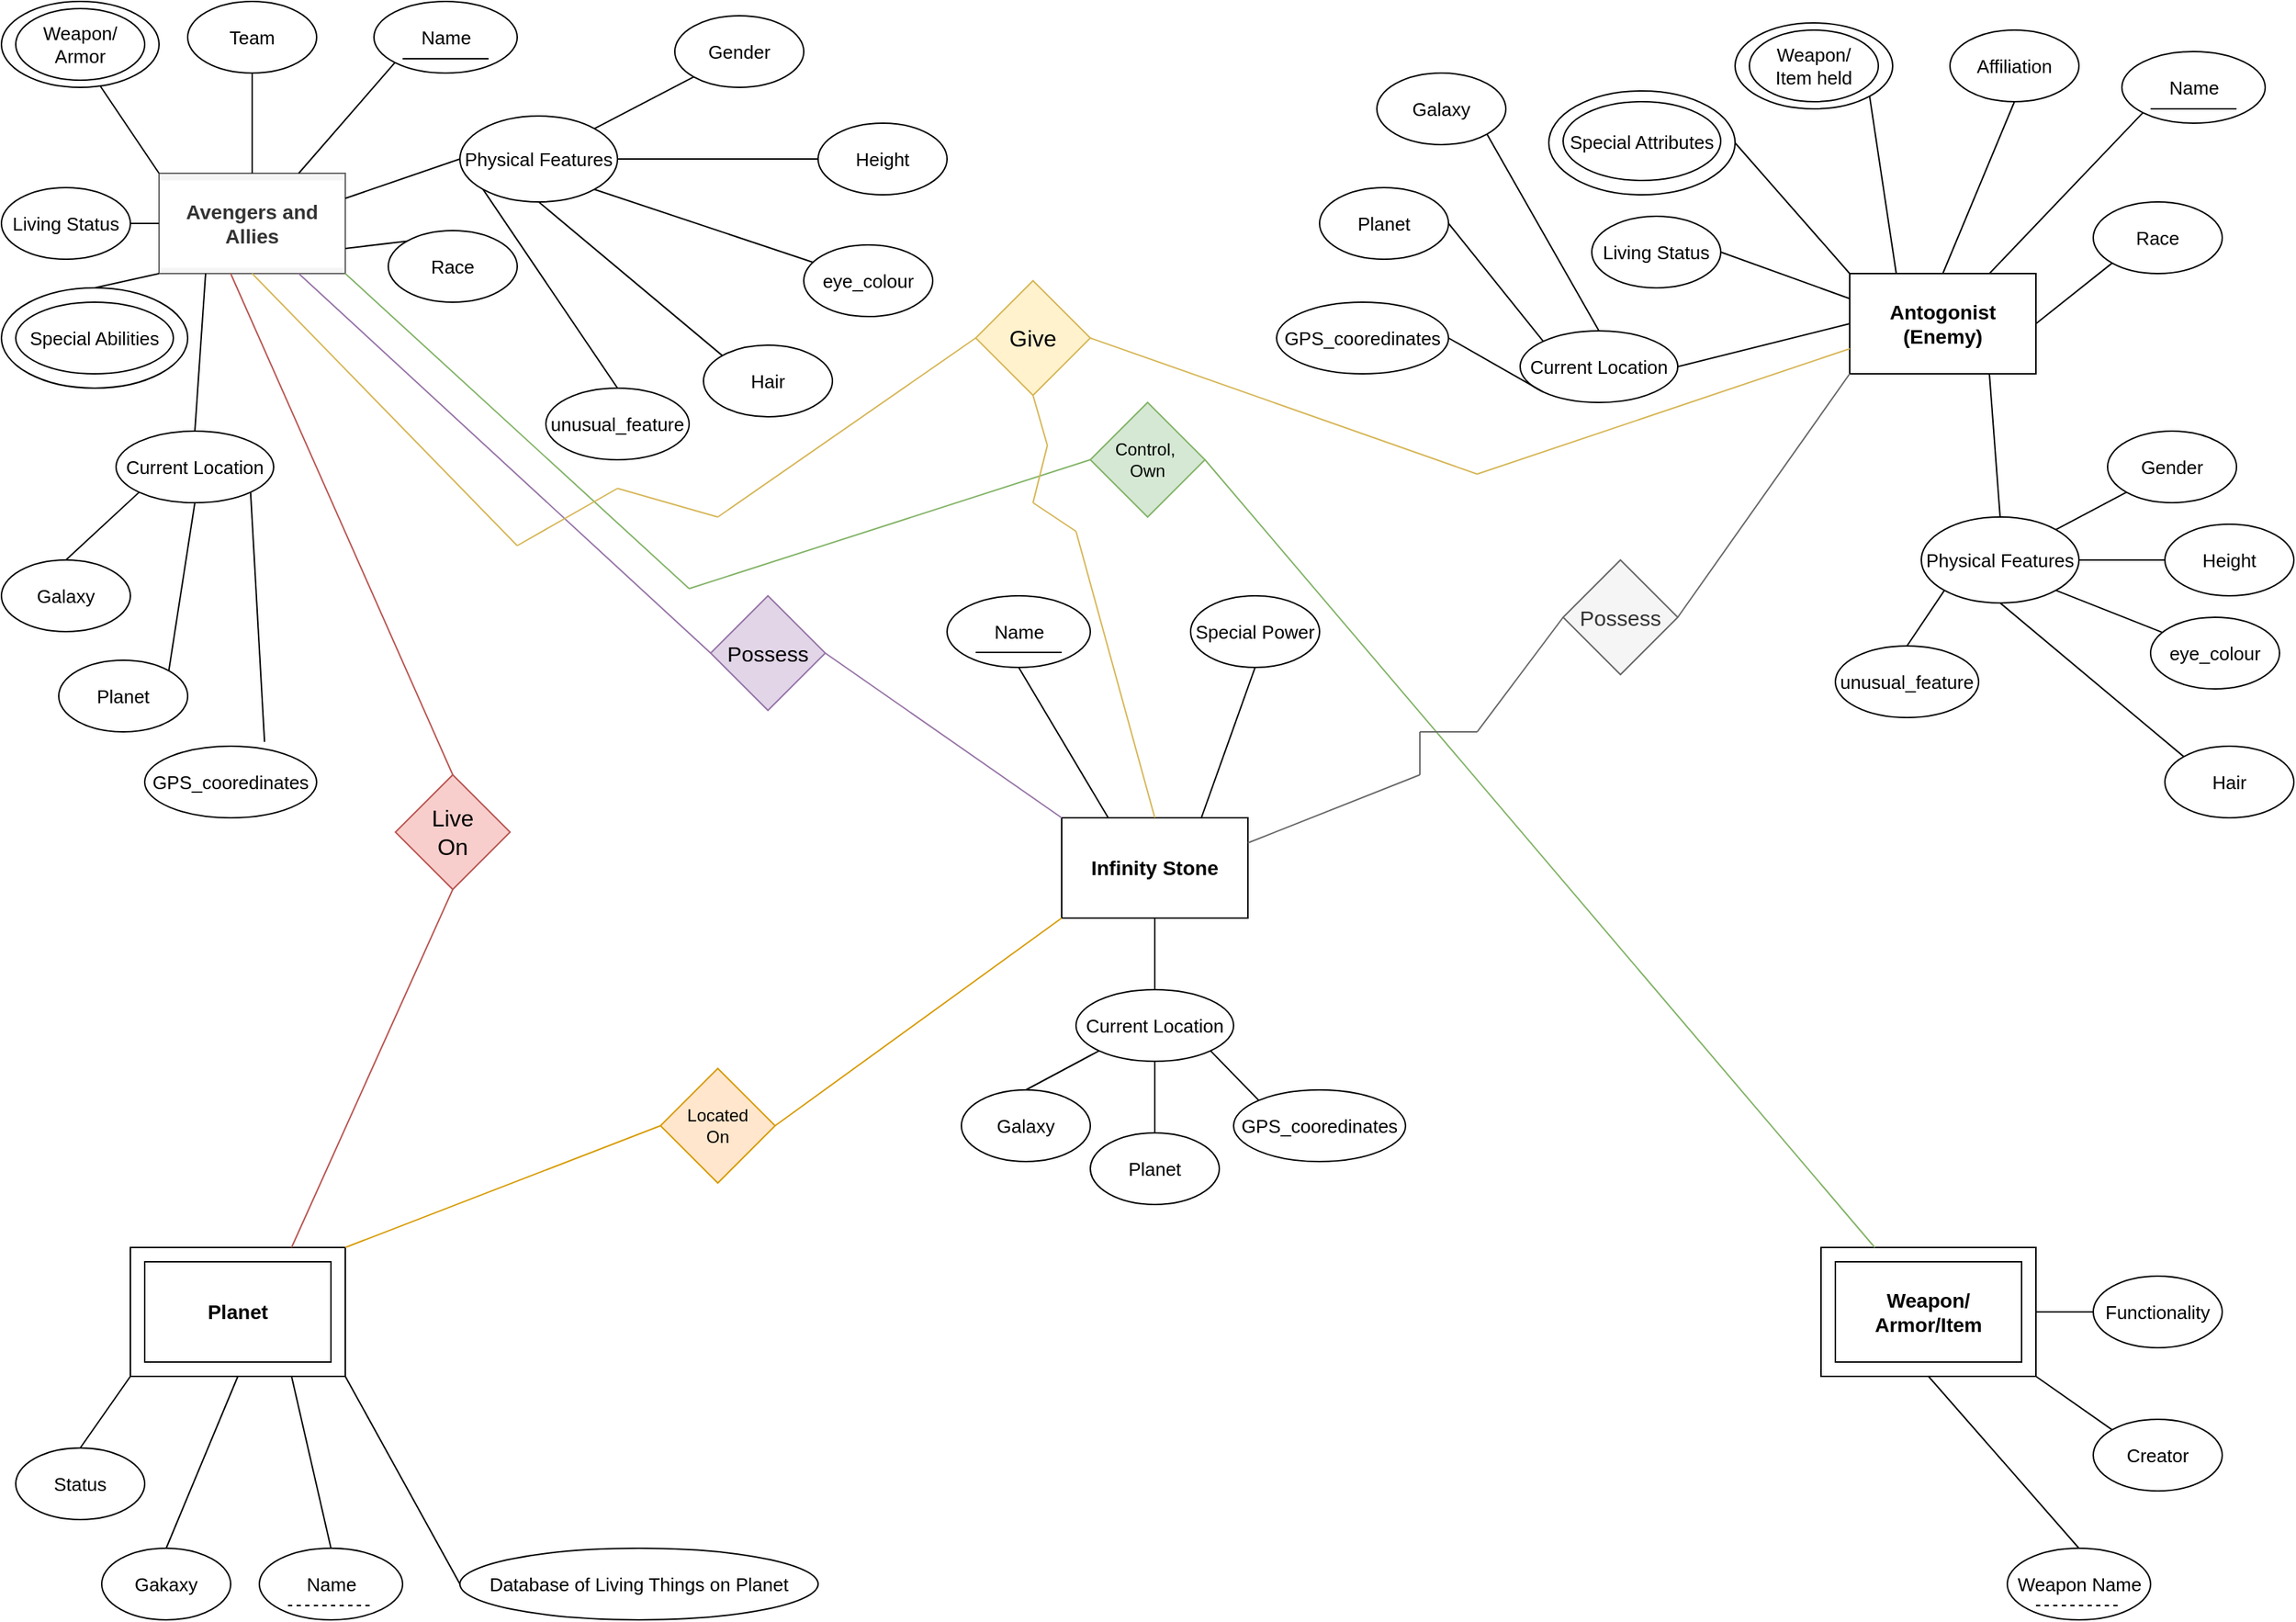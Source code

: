 <mxfile version="20.5.1" type="device"><diagram id="Kd1h-4dE3tZwgDeY4SR5" name="Page-1"><mxGraphModel dx="1891" dy="2217" grid="1" gridSize="10" guides="1" tooltips="1" connect="1" arrows="1" fold="1" page="1" pageScale="1" pageWidth="1600" pageHeight="1200" math="0" shadow="0"><root><mxCell id="0"/><mxCell id="1" parent="0"/><mxCell id="xlbMj-RO_IHVn6nWL5UA-1" value="&lt;h3&gt;Avengers and Allies&lt;/h3&gt;" style="rounded=0;whiteSpace=wrap;html=1;labelBackgroundColor=default;labelBorderColor=none;fillColor=#f5f5f5;fontColor=#333333;strokeColor=#666666;" parent="1" vertex="1"><mxGeometry x="110" y="120" width="130" height="70" as="geometry"/></mxCell><mxCell id="xlbMj-RO_IHVn6nWL5UA-2" value="&lt;h3&gt;Weapon/&lt;br&gt;Armor/Item&lt;/h3&gt;" style="rounded=0;whiteSpace=wrap;html=1;labelBackgroundColor=default;labelBorderColor=none;" parent="1" vertex="1"><mxGeometry x="1280" y="880" width="130" height="70" as="geometry"/></mxCell><mxCell id="xlbMj-RO_IHVn6nWL5UA-3" value="&lt;h3&gt;Planet&lt;/h3&gt;" style="rounded=0;whiteSpace=wrap;html=1;labelBackgroundColor=default;labelBorderColor=none;" parent="1" vertex="1"><mxGeometry x="100" y="880" width="130" height="70" as="geometry"/></mxCell><mxCell id="xlbMj-RO_IHVn6nWL5UA-4" value="&lt;h3&gt;Infinity Stone&lt;/h3&gt;" style="rounded=0;whiteSpace=wrap;html=1;labelBackgroundColor=default;labelBorderColor=none;" parent="1" vertex="1"><mxGeometry x="740" y="570" width="130" height="70" as="geometry"/></mxCell><mxCell id="xlbMj-RO_IHVn6nWL5UA-5" value="&lt;h3&gt;Antogonist (Enemy)&lt;/h3&gt;" style="rounded=0;whiteSpace=wrap;html=1;labelBackgroundColor=default;labelBorderColor=none;" parent="1" vertex="1"><mxGeometry x="1290" y="190" width="130" height="70" as="geometry"/></mxCell><mxCell id="xlbMj-RO_IHVn6nWL5UA-7" value="Name" style="ellipse;html=1;labelBackgroundColor=default;labelBorderColor=none;fontSize=13;" parent="1" vertex="1"><mxGeometry x="260" width="100" height="50" as="geometry"/></mxCell><mxCell id="xlbMj-RO_IHVn6nWL5UA-9" value="" style="endArrow=none;html=1;rounded=0;fontSize=13;" parent="1" edge="1"><mxGeometry width="50" height="50" relative="1" as="geometry"><mxPoint x="280" y="40" as="sourcePoint"/><mxPoint x="340" y="40" as="targetPoint"/></mxGeometry></mxCell><mxCell id="xlbMj-RO_IHVn6nWL5UA-10" value="Name" style="ellipse;html=1;labelBackgroundColor=default;labelBorderColor=none;fontSize=13;" parent="1" vertex="1"><mxGeometry x="1480" y="35" width="100" height="50" as="geometry"/></mxCell><mxCell id="xlbMj-RO_IHVn6nWL5UA-11" value="" style="endArrow=none;html=1;rounded=0;fontSize=13;" parent="1" edge="1"><mxGeometry width="50" height="50" relative="1" as="geometry"><mxPoint x="1500" y="75" as="sourcePoint"/><mxPoint x="1560" y="75" as="targetPoint"/></mxGeometry></mxCell><mxCell id="xlbMj-RO_IHVn6nWL5UA-12" value="Name" style="ellipse;html=1;labelBackgroundColor=default;labelBorderColor=none;fontSize=13;" parent="1" vertex="1"><mxGeometry x="660" y="415" width="100" height="50" as="geometry"/></mxCell><mxCell id="xlbMj-RO_IHVn6nWL5UA-13" value="" style="endArrow=none;html=1;rounded=0;fontSize=13;" parent="1" edge="1"><mxGeometry width="50" height="50" relative="1" as="geometry"><mxPoint x="680" y="454.5" as="sourcePoint"/><mxPoint x="740" y="454.5" as="targetPoint"/></mxGeometry></mxCell><mxCell id="xlbMj-RO_IHVn6nWL5UA-14" value="Name" style="ellipse;html=1;labelBackgroundColor=default;labelBorderColor=none;fontSize=13;" parent="1" vertex="1"><mxGeometry x="180" y="1080" width="100" height="50" as="geometry"/></mxCell><mxCell id="xlbMj-RO_IHVn6nWL5UA-15" value="" style="endArrow=none;html=1;rounded=0;fontSize=13;dashed=1;" parent="1" edge="1"><mxGeometry width="50" height="50" relative="1" as="geometry"><mxPoint x="200" y="1120" as="sourcePoint"/><mxPoint x="260" y="1120" as="targetPoint"/></mxGeometry></mxCell><mxCell id="xlbMj-RO_IHVn6nWL5UA-16" value="Weapon Name" style="ellipse;html=1;labelBackgroundColor=default;labelBorderColor=none;fontSize=13;" parent="1" vertex="1"><mxGeometry x="1400" y="1080" width="100" height="50" as="geometry"/></mxCell><mxCell id="xlbMj-RO_IHVn6nWL5UA-17" value="" style="endArrow=none;html=1;rounded=0;fontSize=13;dashed=1;" parent="1" edge="1"><mxGeometry width="50" height="50" relative="1" as="geometry"><mxPoint x="1420" y="1120" as="sourcePoint"/><mxPoint x="1480" y="1120" as="targetPoint"/></mxGeometry></mxCell><mxCell id="xlbMj-RO_IHVn6nWL5UA-26" value="" style="endArrow=none;html=1;rounded=0;fontSize=13;shape=link;exitX=0.75;exitY=0;exitDx=0;exitDy=0;entryX=0;entryY=0.5;entryDx=0;entryDy=0;strokeColor=none;" parent="1" source="xlbMj-RO_IHVn6nWL5UA-1" target="xlbMj-RO_IHVn6nWL5UA-7" edge="1"><mxGeometry width="50" height="50" relative="1" as="geometry"><mxPoint x="210" y="110" as="sourcePoint"/><mxPoint x="260" y="60" as="targetPoint"/></mxGeometry></mxCell><mxCell id="xlbMj-RO_IHVn6nWL5UA-32" value="" style="endArrow=none;html=1;rounded=0;fontSize=13;exitX=0.75;exitY=0;exitDx=0;exitDy=0;entryX=0;entryY=1;entryDx=0;entryDy=0;" parent="1" source="xlbMj-RO_IHVn6nWL5UA-1" target="xlbMj-RO_IHVn6nWL5UA-7" edge="1"><mxGeometry width="50" height="50" relative="1" as="geometry"><mxPoint x="530" y="390" as="sourcePoint"/><mxPoint x="580" y="340" as="targetPoint"/></mxGeometry></mxCell><mxCell id="xlbMj-RO_IHVn6nWL5UA-33" value="" style="endArrow=none;html=1;rounded=0;fontSize=13;exitX=0.75;exitY=0;exitDx=0;exitDy=0;entryX=0;entryY=1;entryDx=0;entryDy=0;" parent="1" source="xlbMj-RO_IHVn6nWL5UA-5" target="xlbMj-RO_IHVn6nWL5UA-10" edge="1"><mxGeometry width="50" height="50" relative="1" as="geometry"><mxPoint x="990" y="450" as="sourcePoint"/><mxPoint x="1040" y="400" as="targetPoint"/></mxGeometry></mxCell><mxCell id="xlbMj-RO_IHVn6nWL5UA-34" value="" style="endArrow=none;html=1;rounded=0;fontSize=13;exitX=0.25;exitY=0;exitDx=0;exitDy=0;entryX=0.5;entryY=1;entryDx=0;entryDy=0;" parent="1" source="xlbMj-RO_IHVn6nWL5UA-4" target="xlbMj-RO_IHVn6nWL5UA-12" edge="1"><mxGeometry width="50" height="50" relative="1" as="geometry"><mxPoint x="790" y="550" as="sourcePoint"/><mxPoint x="780" y="550" as="targetPoint"/></mxGeometry></mxCell><mxCell id="xlbMj-RO_IHVn6nWL5UA-35" value="" style="endArrow=none;html=1;rounded=0;fontSize=13;exitX=0.75;exitY=1;exitDx=0;exitDy=0;entryX=0.5;entryY=0;entryDx=0;entryDy=0;" parent="1" source="xlbMj-RO_IHVn6nWL5UA-37" target="xlbMj-RO_IHVn6nWL5UA-14" edge="1"><mxGeometry width="50" height="50" relative="1" as="geometry"><mxPoint x="520" y="630" as="sourcePoint"/><mxPoint x="570" y="580" as="targetPoint"/></mxGeometry></mxCell><mxCell id="xlbMj-RO_IHVn6nWL5UA-36" value="" style="endArrow=none;html=1;rounded=0;fontSize=13;exitX=0.5;exitY=1;exitDx=0;exitDy=0;entryX=0.5;entryY=0;entryDx=0;entryDy=0;" parent="1" source="xlbMj-RO_IHVn6nWL5UA-38" target="xlbMj-RO_IHVn6nWL5UA-16" edge="1"><mxGeometry width="50" height="50" relative="1" as="geometry"><mxPoint x="980" y="630" as="sourcePoint"/><mxPoint x="1030" y="580" as="targetPoint"/></mxGeometry></mxCell><mxCell id="xlbMj-RO_IHVn6nWL5UA-37" value="" style="rounded=0;whiteSpace=wrap;html=1;labelBackgroundColor=default;labelBorderColor=none;fontSize=13;fillColor=none;" parent="1" vertex="1"><mxGeometry x="90" y="870" width="150" height="90" as="geometry"/></mxCell><mxCell id="xlbMj-RO_IHVn6nWL5UA-38" value="" style="rounded=0;whiteSpace=wrap;html=1;labelBackgroundColor=default;labelBorderColor=none;fontSize=13;fillColor=none;" parent="1" vertex="1"><mxGeometry x="1270" y="870" width="150" height="90" as="geometry"/></mxCell><mxCell id="xlbMj-RO_IHVn6nWL5UA-39" value="Team" style="ellipse;whiteSpace=wrap;html=1;labelBackgroundColor=default;labelBorderColor=none;fontSize=13;fillColor=none;" parent="1" vertex="1"><mxGeometry x="130" width="90" height="50" as="geometry"/></mxCell><mxCell id="xlbMj-RO_IHVn6nWL5UA-41" value="eye_colour" style="ellipse;whiteSpace=wrap;html=1;labelBackgroundColor=default;labelBorderColor=none;fontSize=13;fillColor=none;" parent="1" vertex="1"><mxGeometry x="560" y="170" width="90" height="50" as="geometry"/></mxCell><mxCell id="xlbMj-RO_IHVn6nWL5UA-42" value="Height" style="ellipse;whiteSpace=wrap;html=1;labelBackgroundColor=default;labelBorderColor=none;fontSize=13;fillColor=none;" parent="1" vertex="1"><mxGeometry x="570" y="85" width="90" height="50" as="geometry"/></mxCell><mxCell id="xlbMj-RO_IHVn6nWL5UA-43" value="Gender" style="ellipse;whiteSpace=wrap;html=1;labelBackgroundColor=default;labelBorderColor=none;fontSize=13;fillColor=none;" parent="1" vertex="1"><mxGeometry x="470" y="10" width="90" height="50" as="geometry"/></mxCell><mxCell id="xlbMj-RO_IHVn6nWL5UA-44" value="Physical Features" style="ellipse;whiteSpace=wrap;html=1;labelBackgroundColor=default;labelBorderColor=none;fontSize=13;fillColor=none;" parent="1" vertex="1"><mxGeometry x="320" y="80" width="110" height="60" as="geometry"/></mxCell><mxCell id="xlbMj-RO_IHVn6nWL5UA-45" value="" style="ellipse;whiteSpace=wrap;html=1;labelBackgroundColor=default;labelBorderColor=none;fontSize=13;fillColor=none;" parent="1" vertex="1"><mxGeometry width="110" height="60" as="geometry"/></mxCell><mxCell id="xlbMj-RO_IHVn6nWL5UA-46" value="Weapon/&lt;br&gt;Armor" style="ellipse;whiteSpace=wrap;html=1;labelBackgroundColor=default;labelBorderColor=none;fontSize=13;fillColor=none;" parent="1" vertex="1"><mxGeometry x="10" y="5" width="90" height="50" as="geometry"/></mxCell><mxCell id="xlbMj-RO_IHVn6nWL5UA-51" value="Gakaxy" style="ellipse;whiteSpace=wrap;html=1;labelBackgroundColor=default;labelBorderColor=none;fontSize=13;fillColor=none;" parent="1" vertex="1"><mxGeometry x="70" y="1080" width="90" height="50" as="geometry"/></mxCell><mxCell id="xlbMj-RO_IHVn6nWL5UA-52" value="Race" style="ellipse;whiteSpace=wrap;html=1;labelBackgroundColor=default;labelBorderColor=none;fontSize=13;fillColor=none;" parent="1" vertex="1"><mxGeometry x="270" y="160" width="90" height="50" as="geometry"/></mxCell><mxCell id="xlbMj-RO_IHVn6nWL5UA-53" value="GPS_cooredinates" style="ellipse;whiteSpace=wrap;html=1;labelBackgroundColor=default;labelBorderColor=none;fontSize=13;fillColor=none;" parent="1" vertex="1"><mxGeometry x="100" y="520" width="120" height="50" as="geometry"/></mxCell><mxCell id="xlbMj-RO_IHVn6nWL5UA-54" value="Planet" style="ellipse;whiteSpace=wrap;html=1;labelBackgroundColor=default;labelBorderColor=none;fontSize=13;fillColor=none;" parent="1" vertex="1"><mxGeometry x="40" y="460" width="90" height="50" as="geometry"/></mxCell><mxCell id="xlbMj-RO_IHVn6nWL5UA-55" value="Galaxy" style="ellipse;whiteSpace=wrap;html=1;labelBackgroundColor=default;labelBorderColor=none;fontSize=13;fillColor=none;" parent="1" vertex="1"><mxGeometry y="390" width="90" height="50" as="geometry"/></mxCell><mxCell id="xlbMj-RO_IHVn6nWL5UA-56" value="Current Location" style="ellipse;whiteSpace=wrap;html=1;labelBackgroundColor=default;labelBorderColor=none;fontSize=13;fillColor=none;" parent="1" vertex="1"><mxGeometry x="80" y="300" width="110" height="50" as="geometry"/></mxCell><mxCell id="xlbMj-RO_IHVn6nWL5UA-57" value="Living Status" style="ellipse;whiteSpace=wrap;html=1;labelBackgroundColor=default;labelBorderColor=none;fontSize=13;fillColor=none;" parent="1" vertex="1"><mxGeometry y="130" width="90" height="50" as="geometry"/></mxCell><mxCell id="xlbMj-RO_IHVn6nWL5UA-58" value="Special Abilities" style="ellipse;whiteSpace=wrap;html=1;labelBackgroundColor=default;labelBorderColor=none;fontSize=13;fillColor=none;" parent="1" vertex="1"><mxGeometry x="10" y="210" width="110" height="50" as="geometry"/></mxCell><mxCell id="xlbMj-RO_IHVn6nWL5UA-59" value="unusual_feature" style="ellipse;whiteSpace=wrap;html=1;labelBackgroundColor=default;labelBorderColor=none;fontSize=13;fillColor=none;" parent="1" vertex="1"><mxGeometry x="380" y="270" width="100" height="50" as="geometry"/></mxCell><mxCell id="xlbMj-RO_IHVn6nWL5UA-60" value="Hair" style="ellipse;whiteSpace=wrap;html=1;labelBackgroundColor=default;labelBorderColor=none;fontSize=13;fillColor=none;" parent="1" vertex="1"><mxGeometry x="490" y="240" width="90" height="50" as="geometry"/></mxCell><mxCell id="xlbMj-RO_IHVn6nWL5UA-78" value="" style="endArrow=none;html=1;rounded=0;fontSize=13;exitX=0.5;exitY=0;exitDx=0;exitDy=0;entryX=0.5;entryY=1;entryDx=0;entryDy=0;" parent="1" source="xlbMj-RO_IHVn6nWL5UA-1" target="xlbMj-RO_IHVn6nWL5UA-39" edge="1"><mxGeometry width="50" height="50" relative="1" as="geometry"><mxPoint x="530" y="370" as="sourcePoint"/><mxPoint x="580" y="320" as="targetPoint"/></mxGeometry></mxCell><mxCell id="xlbMj-RO_IHVn6nWL5UA-79" value="" style="endArrow=none;html=1;rounded=0;fontSize=13;exitX=0;exitY=0;exitDx=0;exitDy=0;entryX=0.652;entryY=1.073;entryDx=0;entryDy=0;entryPerimeter=0;" parent="1" source="xlbMj-RO_IHVn6nWL5UA-1" target="xlbMj-RO_IHVn6nWL5UA-46" edge="1"><mxGeometry width="50" height="50" relative="1" as="geometry"><mxPoint x="530" y="370" as="sourcePoint"/><mxPoint x="580" y="320" as="targetPoint"/></mxGeometry></mxCell><mxCell id="xlbMj-RO_IHVn6nWL5UA-80" value="" style="endArrow=none;html=1;rounded=0;fontSize=13;exitX=1;exitY=0.25;exitDx=0;exitDy=0;entryX=0;entryY=0.5;entryDx=0;entryDy=0;" parent="1" source="xlbMj-RO_IHVn6nWL5UA-1" target="xlbMj-RO_IHVn6nWL5UA-44" edge="1"><mxGeometry width="50" height="50" relative="1" as="geometry"><mxPoint x="530" y="370" as="sourcePoint"/><mxPoint x="310.0" y="110" as="targetPoint"/></mxGeometry></mxCell><mxCell id="xlbMj-RO_IHVn6nWL5UA-81" value="" style="endArrow=none;html=1;rounded=0;fontSize=13;entryX=0;entryY=0.5;entryDx=0;entryDy=0;exitX=1;exitY=0.5;exitDx=0;exitDy=0;" parent="1" source="xlbMj-RO_IHVn6nWL5UA-44" target="xlbMj-RO_IHVn6nWL5UA-42" edge="1"><mxGeometry width="50" height="50" relative="1" as="geometry"><mxPoint x="440" y="110" as="sourcePoint"/><mxPoint x="580" y="320" as="targetPoint"/></mxGeometry></mxCell><mxCell id="xlbMj-RO_IHVn6nWL5UA-82" value="" style="endArrow=none;html=1;rounded=0;fontSize=13;exitX=1;exitY=1;exitDx=0;exitDy=0;" parent="1" source="xlbMj-RO_IHVn6nWL5UA-44" target="xlbMj-RO_IHVn6nWL5UA-41" edge="1"><mxGeometry width="50" height="50" relative="1" as="geometry"><mxPoint x="420.707" y="138.44" as="sourcePoint"/><mxPoint x="580" y="320" as="targetPoint"/></mxGeometry></mxCell><mxCell id="xlbMj-RO_IHVn6nWL5UA-83" value="" style="endArrow=none;html=1;rounded=0;fontSize=13;entryX=0;entryY=0;entryDx=0;entryDy=0;exitX=0.5;exitY=1;exitDx=0;exitDy=0;" parent="1" source="xlbMj-RO_IHVn6nWL5UA-44" target="xlbMj-RO_IHVn6nWL5UA-60" edge="1"><mxGeometry width="50" height="50" relative="1" as="geometry"><mxPoint x="380" y="150" as="sourcePoint"/><mxPoint x="580" y="320" as="targetPoint"/></mxGeometry></mxCell><mxCell id="xlbMj-RO_IHVn6nWL5UA-84" value="" style="endArrow=none;html=1;rounded=0;fontSize=13;exitX=0;exitY=1;exitDx=0;exitDy=0;entryX=0.5;entryY=0;entryDx=0;entryDy=0;" parent="1" source="xlbMj-RO_IHVn6nWL5UA-44" target="xlbMj-RO_IHVn6nWL5UA-59" edge="1"><mxGeometry width="50" height="50" relative="1" as="geometry"><mxPoint x="329.293" y="138.44" as="sourcePoint"/><mxPoint x="580" y="320" as="targetPoint"/></mxGeometry></mxCell><mxCell id="xlbMj-RO_IHVn6nWL5UA-85" value="" style="endArrow=none;html=1;rounded=0;fontSize=13;exitX=1;exitY=0;exitDx=0;exitDy=0;entryX=0;entryY=1;entryDx=0;entryDy=0;" parent="1" source="xlbMj-RO_IHVn6nWL5UA-44" target="xlbMj-RO_IHVn6nWL5UA-43" edge="1"><mxGeometry width="50" height="50" relative="1" as="geometry"><mxPoint x="420.707" y="81.56" as="sourcePoint"/><mxPoint x="580" y="320" as="targetPoint"/></mxGeometry></mxCell><mxCell id="xlbMj-RO_IHVn6nWL5UA-87" value="" style="ellipse;whiteSpace=wrap;html=1;labelBackgroundColor=default;labelBorderColor=none;fontSize=13;fillColor=none;" parent="1" vertex="1"><mxGeometry y="200" width="130" height="70" as="geometry"/></mxCell><mxCell id="xlbMj-RO_IHVn6nWL5UA-88" value="" style="endArrow=none;html=1;rounded=0;fontSize=13;entryX=0.5;entryY=0;entryDx=0;entryDy=0;" parent="1" target="xlbMj-RO_IHVn6nWL5UA-87" edge="1"><mxGeometry width="50" height="50" relative="1" as="geometry"><mxPoint x="110" y="190" as="sourcePoint"/><mxPoint x="330.0" y="120" as="targetPoint"/></mxGeometry></mxCell><mxCell id="xlbMj-RO_IHVn6nWL5UA-89" value="" style="endArrow=none;html=1;rounded=0;fontSize=13;exitX=0;exitY=0.5;exitDx=0;exitDy=0;entryX=1;entryY=0.5;entryDx=0;entryDy=0;" parent="1" source="xlbMj-RO_IHVn6nWL5UA-1" target="xlbMj-RO_IHVn6nWL5UA-57" edge="1"><mxGeometry width="50" height="50" relative="1" as="geometry"><mxPoint x="430" y="540" as="sourcePoint"/><mxPoint x="480" y="490" as="targetPoint"/></mxGeometry></mxCell><mxCell id="xlbMj-RO_IHVn6nWL5UA-90" value="" style="endArrow=none;html=1;rounded=0;fontSize=13;exitX=1;exitY=0.75;exitDx=0;exitDy=0;entryX=0;entryY=0;entryDx=0;entryDy=0;" parent="1" source="xlbMj-RO_IHVn6nWL5UA-1" target="xlbMj-RO_IHVn6nWL5UA-52" edge="1"><mxGeometry width="50" height="50" relative="1" as="geometry"><mxPoint x="430" y="530" as="sourcePoint"/><mxPoint x="480" y="480" as="targetPoint"/></mxGeometry></mxCell><mxCell id="xlbMj-RO_IHVn6nWL5UA-91" value="" style="endArrow=none;html=1;rounded=0;fontSize=13;exitX=0.25;exitY=1;exitDx=0;exitDy=0;entryX=0.5;entryY=0;entryDx=0;entryDy=0;" parent="1" source="xlbMj-RO_IHVn6nWL5UA-1" target="xlbMj-RO_IHVn6nWL5UA-56" edge="1"><mxGeometry width="50" height="50" relative="1" as="geometry"><mxPoint x="430" y="530" as="sourcePoint"/><mxPoint x="480" y="480" as="targetPoint"/></mxGeometry></mxCell><mxCell id="xlbMj-RO_IHVn6nWL5UA-92" value="" style="endArrow=none;html=1;rounded=0;fontSize=13;exitX=0;exitY=1;exitDx=0;exitDy=0;entryX=0.5;entryY=0;entryDx=0;entryDy=0;" parent="1" source="xlbMj-RO_IHVn6nWL5UA-56" target="xlbMj-RO_IHVn6nWL5UA-55" edge="1"><mxGeometry width="50" height="50" relative="1" as="geometry"><mxPoint x="430" y="530" as="sourcePoint"/><mxPoint x="480" y="480" as="targetPoint"/></mxGeometry></mxCell><mxCell id="xlbMj-RO_IHVn6nWL5UA-93" value="" style="endArrow=none;html=1;rounded=0;fontSize=13;exitX=0.5;exitY=1;exitDx=0;exitDy=0;entryX=1;entryY=0;entryDx=0;entryDy=0;" parent="1" source="xlbMj-RO_IHVn6nWL5UA-56" target="xlbMj-RO_IHVn6nWL5UA-54" edge="1"><mxGeometry width="50" height="50" relative="1" as="geometry"><mxPoint x="430" y="530" as="sourcePoint"/><mxPoint x="480" y="480" as="targetPoint"/></mxGeometry></mxCell><mxCell id="xlbMj-RO_IHVn6nWL5UA-95" value="" style="endArrow=none;html=1;rounded=0;fontSize=13;exitX=1;exitY=1;exitDx=0;exitDy=0;entryX=0.697;entryY=-0.06;entryDx=0;entryDy=0;entryPerimeter=0;" parent="1" source="xlbMj-RO_IHVn6nWL5UA-56" target="xlbMj-RO_IHVn6nWL5UA-53" edge="1"><mxGeometry width="50" height="50" relative="1" as="geometry"><mxPoint x="430" y="530" as="sourcePoint"/><mxPoint x="480" y="480" as="targetPoint"/></mxGeometry></mxCell><mxCell id="xlbMj-RO_IHVn6nWL5UA-106" value="eye_colour" style="ellipse;whiteSpace=wrap;html=1;labelBackgroundColor=default;labelBorderColor=none;fontSize=13;fillColor=none;" parent="1" vertex="1"><mxGeometry x="1500" y="430" width="90" height="50" as="geometry"/></mxCell><mxCell id="xlbMj-RO_IHVn6nWL5UA-107" value="Height" style="ellipse;whiteSpace=wrap;html=1;labelBackgroundColor=default;labelBorderColor=none;fontSize=13;fillColor=none;" parent="1" vertex="1"><mxGeometry x="1510" y="365" width="90" height="50" as="geometry"/></mxCell><mxCell id="xlbMj-RO_IHVn6nWL5UA-108" value="Gender" style="ellipse;whiteSpace=wrap;html=1;labelBackgroundColor=default;labelBorderColor=none;fontSize=13;fillColor=none;" parent="1" vertex="1"><mxGeometry x="1470" y="300" width="90" height="50" as="geometry"/></mxCell><mxCell id="xlbMj-RO_IHVn6nWL5UA-109" value="Physical Features" style="ellipse;whiteSpace=wrap;html=1;labelBackgroundColor=default;labelBorderColor=none;fontSize=13;fillColor=none;" parent="1" vertex="1"><mxGeometry x="1340" y="360" width="110" height="60" as="geometry"/></mxCell><mxCell id="xlbMj-RO_IHVn6nWL5UA-111" value="Hair" style="ellipse;whiteSpace=wrap;html=1;labelBackgroundColor=default;labelBorderColor=none;fontSize=13;fillColor=none;" parent="1" vertex="1"><mxGeometry x="1510" y="520" width="90" height="50" as="geometry"/></mxCell><mxCell id="xlbMj-RO_IHVn6nWL5UA-112" value="" style="endArrow=none;html=1;rounded=0;fontSize=13;entryX=0;entryY=0.5;entryDx=0;entryDy=0;exitX=1;exitY=0.5;exitDx=0;exitDy=0;" parent="1" source="xlbMj-RO_IHVn6nWL5UA-109" target="xlbMj-RO_IHVn6nWL5UA-107" edge="1"><mxGeometry width="50" height="50" relative="1" as="geometry"><mxPoint x="1460" y="390" as="sourcePoint"/><mxPoint x="1600" y="600" as="targetPoint"/></mxGeometry></mxCell><mxCell id="xlbMj-RO_IHVn6nWL5UA-113" value="" style="endArrow=none;html=1;rounded=0;fontSize=13;exitX=1;exitY=1;exitDx=0;exitDy=0;" parent="1" source="xlbMj-RO_IHVn6nWL5UA-109" target="xlbMj-RO_IHVn6nWL5UA-106" edge="1"><mxGeometry width="50" height="50" relative="1" as="geometry"><mxPoint x="1440.707" y="418.44" as="sourcePoint"/><mxPoint x="1600" y="600" as="targetPoint"/></mxGeometry></mxCell><mxCell id="xlbMj-RO_IHVn6nWL5UA-114" value="" style="endArrow=none;html=1;rounded=0;fontSize=13;entryX=0;entryY=0;entryDx=0;entryDy=0;exitX=0.5;exitY=1;exitDx=0;exitDy=0;" parent="1" source="xlbMj-RO_IHVn6nWL5UA-109" target="xlbMj-RO_IHVn6nWL5UA-111" edge="1"><mxGeometry width="50" height="50" relative="1" as="geometry"><mxPoint x="1400" y="430" as="sourcePoint"/><mxPoint x="1600" y="600" as="targetPoint"/></mxGeometry></mxCell><mxCell id="xlbMj-RO_IHVn6nWL5UA-115" value="" style="endArrow=none;html=1;rounded=0;fontSize=13;exitX=0;exitY=1;exitDx=0;exitDy=0;entryX=0.5;entryY=0;entryDx=0;entryDy=0;" parent="1" source="xlbMj-RO_IHVn6nWL5UA-109" target="xlbMj-RO_IHVn6nWL5UA-128" edge="1"><mxGeometry width="50" height="50" relative="1" as="geometry"><mxPoint x="1349.293" y="418.44" as="sourcePoint"/><mxPoint x="1450" y="550" as="targetPoint"/></mxGeometry></mxCell><mxCell id="xlbMj-RO_IHVn6nWL5UA-116" value="" style="endArrow=none;html=1;rounded=0;fontSize=13;exitX=1;exitY=0;exitDx=0;exitDy=0;entryX=0;entryY=1;entryDx=0;entryDy=0;" parent="1" source="xlbMj-RO_IHVn6nWL5UA-109" target="xlbMj-RO_IHVn6nWL5UA-108" edge="1"><mxGeometry width="50" height="50" relative="1" as="geometry"><mxPoint x="1440.707" y="361.56" as="sourcePoint"/><mxPoint x="1600" y="600" as="targetPoint"/></mxGeometry></mxCell><mxCell id="xlbMj-RO_IHVn6nWL5UA-128" value="unusual_feature" style="ellipse;whiteSpace=wrap;html=1;labelBackgroundColor=default;labelBorderColor=none;fontSize=13;fillColor=none;" parent="1" vertex="1"><mxGeometry x="1280" y="450" width="100" height="50" as="geometry"/></mxCell><mxCell id="xlbMj-RO_IHVn6nWL5UA-132" value="" style="endArrow=none;html=1;rounded=0;fontSize=13;entryX=0.75;entryY=1;entryDx=0;entryDy=0;exitX=0.5;exitY=0;exitDx=0;exitDy=0;" parent="1" source="xlbMj-RO_IHVn6nWL5UA-109" target="xlbMj-RO_IHVn6nWL5UA-5" edge="1"><mxGeometry width="50" height="50" relative="1" as="geometry"><mxPoint x="1395" y="350" as="sourcePoint"/><mxPoint x="820" y="290" as="targetPoint"/></mxGeometry></mxCell><mxCell id="xlbMj-RO_IHVn6nWL5UA-133" value="Race" style="ellipse;whiteSpace=wrap;html=1;labelBackgroundColor=default;labelBorderColor=none;fontSize=13;fillColor=none;" parent="1" vertex="1"><mxGeometry x="1460" y="140" width="90" height="50" as="geometry"/></mxCell><mxCell id="xlbMj-RO_IHVn6nWL5UA-134" value="" style="endArrow=none;html=1;rounded=0;fontSize=13;entryX=1;entryY=0.5;entryDx=0;entryDy=0;exitX=0;exitY=1;exitDx=0;exitDy=0;" parent="1" source="xlbMj-RO_IHVn6nWL5UA-133" target="xlbMj-RO_IHVn6nWL5UA-5" edge="1"><mxGeometry width="50" height="50" relative="1" as="geometry"><mxPoint x="1270" y="420" as="sourcePoint"/><mxPoint x="1320" y="370" as="targetPoint"/></mxGeometry></mxCell><mxCell id="xlbMj-RO_IHVn6nWL5UA-135" value="Special Attributes" style="ellipse;whiteSpace=wrap;html=1;labelBackgroundColor=default;labelBorderColor=none;fontSize=13;fillColor=none;" parent="1" vertex="1"><mxGeometry x="1090" y="70" width="110" height="55" as="geometry"/></mxCell><mxCell id="xlbMj-RO_IHVn6nWL5UA-136" value="" style="ellipse;whiteSpace=wrap;html=1;labelBackgroundColor=default;labelBorderColor=none;fontSize=13;fillColor=none;" parent="1" vertex="1"><mxGeometry x="1210" y="15" width="110" height="60" as="geometry"/></mxCell><mxCell id="xlbMj-RO_IHVn6nWL5UA-137" value="Weapon/&lt;br&gt;Item held" style="ellipse;whiteSpace=wrap;html=1;labelBackgroundColor=default;labelBorderColor=none;fontSize=13;fillColor=none;" parent="1" vertex="1"><mxGeometry x="1220" y="20" width="90" height="50" as="geometry"/></mxCell><mxCell id="xlbMj-RO_IHVn6nWL5UA-138" value="Affiliation" style="ellipse;whiteSpace=wrap;html=1;labelBackgroundColor=default;labelBorderColor=none;fontSize=13;fillColor=none;" parent="1" vertex="1"><mxGeometry x="1360" y="20" width="90" height="50" as="geometry"/></mxCell><mxCell id="xlbMj-RO_IHVn6nWL5UA-139" value="" style="endArrow=none;html=1;rounded=0;fontSize=13;exitX=0.5;exitY=0;exitDx=0;exitDy=0;entryX=0.5;entryY=1;entryDx=0;entryDy=0;" parent="1" source="xlbMj-RO_IHVn6nWL5UA-5" target="xlbMj-RO_IHVn6nWL5UA-138" edge="1"><mxGeometry width="50" height="50" relative="1" as="geometry"><mxPoint x="1180" y="420" as="sourcePoint"/><mxPoint x="1230" y="370" as="targetPoint"/></mxGeometry></mxCell><mxCell id="xlbMj-RO_IHVn6nWL5UA-140" value="" style="endArrow=none;html=1;rounded=0;fontSize=13;exitX=0.25;exitY=0;exitDx=0;exitDy=0;entryX=1;entryY=1;entryDx=0;entryDy=0;" parent="1" source="xlbMj-RO_IHVn6nWL5UA-5" target="xlbMj-RO_IHVn6nWL5UA-136" edge="1"><mxGeometry width="50" height="50" relative="1" as="geometry"><mxPoint x="1180" y="410" as="sourcePoint"/><mxPoint x="1230" y="360" as="targetPoint"/></mxGeometry></mxCell><mxCell id="xlbMj-RO_IHVn6nWL5UA-141" value="Functionality" style="ellipse;whiteSpace=wrap;html=1;labelBackgroundColor=default;labelBorderColor=none;fontSize=13;fillColor=none;" parent="1" vertex="1"><mxGeometry x="1460" y="890" width="90" height="50" as="geometry"/></mxCell><mxCell id="xlbMj-RO_IHVn6nWL5UA-142" value="Living Status" style="ellipse;whiteSpace=wrap;html=1;labelBackgroundColor=default;labelBorderColor=none;fontSize=13;fillColor=none;" parent="1" vertex="1"><mxGeometry x="1110" y="150" width="90" height="50" as="geometry"/></mxCell><mxCell id="xlbMj-RO_IHVn6nWL5UA-143" value="" style="ellipse;whiteSpace=wrap;html=1;labelBackgroundColor=default;labelBorderColor=none;fontSize=13;fillColor=none;" parent="1" vertex="1"><mxGeometry x="1080" y="62.5" width="130" height="72.5" as="geometry"/></mxCell><mxCell id="xlbMj-RO_IHVn6nWL5UA-144" value="" style="endArrow=none;html=1;rounded=0;fontSize=13;entryX=0;entryY=0;entryDx=0;entryDy=0;exitX=1;exitY=0.5;exitDx=0;exitDy=0;" parent="1" source="xlbMj-RO_IHVn6nWL5UA-143" target="xlbMj-RO_IHVn6nWL5UA-5" edge="1"><mxGeometry width="50" height="50" relative="1" as="geometry"><mxPoint x="1180" y="400" as="sourcePoint"/><mxPoint x="1230" y="350" as="targetPoint"/></mxGeometry></mxCell><mxCell id="xlbMj-RO_IHVn6nWL5UA-145" value="" style="endArrow=none;html=1;rounded=0;fontSize=13;entryX=0;entryY=0.25;entryDx=0;entryDy=0;exitX=1;exitY=0.5;exitDx=0;exitDy=0;" parent="1" source="xlbMj-RO_IHVn6nWL5UA-142" target="xlbMj-RO_IHVn6nWL5UA-5" edge="1"><mxGeometry width="50" height="50" relative="1" as="geometry"><mxPoint x="1180" y="400" as="sourcePoint"/><mxPoint x="1230" y="350" as="targetPoint"/></mxGeometry></mxCell><mxCell id="xlbMj-RO_IHVn6nWL5UA-153" value="GPS_cooredinates" style="ellipse;whiteSpace=wrap;html=1;labelBackgroundColor=default;labelBorderColor=none;fontSize=13;fillColor=none;" parent="1" vertex="1"><mxGeometry x="890" y="210" width="120" height="50" as="geometry"/></mxCell><mxCell id="xlbMj-RO_IHVn6nWL5UA-154" value="Planet" style="ellipse;whiteSpace=wrap;html=1;labelBackgroundColor=default;labelBorderColor=none;fontSize=13;fillColor=none;" parent="1" vertex="1"><mxGeometry x="920" y="130" width="90" height="50" as="geometry"/></mxCell><mxCell id="xlbMj-RO_IHVn6nWL5UA-155" value="Galaxy" style="ellipse;whiteSpace=wrap;html=1;labelBackgroundColor=default;labelBorderColor=none;fontSize=13;fillColor=none;" parent="1" vertex="1"><mxGeometry x="960" y="50" width="90" height="50" as="geometry"/></mxCell><mxCell id="xlbMj-RO_IHVn6nWL5UA-156" value="Current Location" style="ellipse;whiteSpace=wrap;html=1;labelBackgroundColor=default;labelBorderColor=none;fontSize=13;fillColor=none;" parent="1" vertex="1"><mxGeometry x="1060" y="230" width="110" height="50" as="geometry"/></mxCell><mxCell id="xlbMj-RO_IHVn6nWL5UA-157" value="" style="endArrow=none;html=1;rounded=0;fontSize=13;exitX=0.5;exitY=0;exitDx=0;exitDy=0;entryX=1;entryY=1;entryDx=0;entryDy=0;" parent="1" source="xlbMj-RO_IHVn6nWL5UA-156" target="xlbMj-RO_IHVn6nWL5UA-155" edge="1"><mxGeometry width="50" height="50" relative="1" as="geometry"><mxPoint x="1450" y="470" as="sourcePoint"/><mxPoint x="1500" y="420" as="targetPoint"/></mxGeometry></mxCell><mxCell id="xlbMj-RO_IHVn6nWL5UA-158" value="" style="endArrow=none;html=1;rounded=0;fontSize=13;exitX=0;exitY=0;exitDx=0;exitDy=0;entryX=1;entryY=0.5;entryDx=0;entryDy=0;" parent="1" source="xlbMj-RO_IHVn6nWL5UA-156" target="xlbMj-RO_IHVn6nWL5UA-154" edge="1"><mxGeometry width="50" height="50" relative="1" as="geometry"><mxPoint x="1450" y="470" as="sourcePoint"/><mxPoint x="1500" y="420" as="targetPoint"/></mxGeometry></mxCell><mxCell id="xlbMj-RO_IHVn6nWL5UA-159" value="" style="endArrow=none;html=1;rounded=0;fontSize=13;exitX=0;exitY=1;exitDx=0;exitDy=0;entryX=1;entryY=0.5;entryDx=0;entryDy=0;" parent="1" source="xlbMj-RO_IHVn6nWL5UA-156" target="xlbMj-RO_IHVn6nWL5UA-153" edge="1"><mxGeometry width="50" height="50" relative="1" as="geometry"><mxPoint x="1450" y="470" as="sourcePoint"/><mxPoint x="1500" y="420" as="targetPoint"/></mxGeometry></mxCell><mxCell id="xlbMj-RO_IHVn6nWL5UA-160" value="" style="endArrow=none;html=1;rounded=0;fontSize=13;entryX=0;entryY=0.5;entryDx=0;entryDy=0;exitX=1;exitY=0.5;exitDx=0;exitDy=0;" parent="1" source="xlbMj-RO_IHVn6nWL5UA-156" target="xlbMj-RO_IHVn6nWL5UA-5" edge="1"><mxGeometry width="50" height="50" relative="1" as="geometry"><mxPoint x="1140" y="400" as="sourcePoint"/><mxPoint x="1190" y="350" as="targetPoint"/></mxGeometry></mxCell><mxCell id="xlbMj-RO_IHVn6nWL5UA-161" value="Database of Living Things on Planet" style="ellipse;whiteSpace=wrap;html=1;labelBackgroundColor=default;labelBorderColor=none;fontSize=13;fillColor=none;" parent="1" vertex="1"><mxGeometry x="320" y="1080" width="250" height="50" as="geometry"/></mxCell><mxCell id="xlbMj-RO_IHVn6nWL5UA-163" value="Special Power" style="ellipse;whiteSpace=wrap;html=1;labelBackgroundColor=default;labelBorderColor=none;fontSize=13;fillColor=none;" parent="1" vertex="1"><mxGeometry x="830" y="415" width="90" height="50" as="geometry"/></mxCell><mxCell id="xlbMj-RO_IHVn6nWL5UA-164" value="" style="endArrow=none;html=1;rounded=0;fontSize=13;exitX=0.75;exitY=0;exitDx=0;exitDy=0;entryX=0.5;entryY=1;entryDx=0;entryDy=0;" parent="1" source="xlbMj-RO_IHVn6nWL5UA-4" target="xlbMj-RO_IHVn6nWL5UA-163" edge="1"><mxGeometry width="50" height="50" relative="1" as="geometry"><mxPoint x="620" y="400" as="sourcePoint"/><mxPoint x="670" y="350" as="targetPoint"/></mxGeometry></mxCell><mxCell id="xlbMj-RO_IHVn6nWL5UA-165" value="GPS_cooredinates" style="ellipse;whiteSpace=wrap;html=1;labelBackgroundColor=default;labelBorderColor=none;fontSize=13;fillColor=none;" parent="1" vertex="1"><mxGeometry x="860" y="760" width="120" height="50" as="geometry"/></mxCell><mxCell id="xlbMj-RO_IHVn6nWL5UA-166" value="Planet" style="ellipse;whiteSpace=wrap;html=1;labelBackgroundColor=default;labelBorderColor=none;fontSize=13;fillColor=none;" parent="1" vertex="1"><mxGeometry x="760" y="790" width="90" height="50" as="geometry"/></mxCell><mxCell id="xlbMj-RO_IHVn6nWL5UA-167" value="Galaxy" style="ellipse;whiteSpace=wrap;html=1;labelBackgroundColor=default;labelBorderColor=none;fontSize=13;fillColor=none;" parent="1" vertex="1"><mxGeometry x="670" y="760" width="90" height="50" as="geometry"/></mxCell><mxCell id="xlbMj-RO_IHVn6nWL5UA-168" value="Current Location" style="ellipse;whiteSpace=wrap;html=1;labelBackgroundColor=default;labelBorderColor=none;fontSize=13;fillColor=none;" parent="1" vertex="1"><mxGeometry x="750" y="690" width="110" height="50" as="geometry"/></mxCell><mxCell id="xlbMj-RO_IHVn6nWL5UA-169" value="" style="endArrow=none;html=1;rounded=0;fontSize=13;exitX=0;exitY=1;exitDx=0;exitDy=0;entryX=0.5;entryY=0;entryDx=0;entryDy=0;" parent="1" source="xlbMj-RO_IHVn6nWL5UA-168" target="xlbMj-RO_IHVn6nWL5UA-167" edge="1"><mxGeometry width="50" height="50" relative="1" as="geometry"><mxPoint x="1130" y="930" as="sourcePoint"/><mxPoint x="1180" y="880" as="targetPoint"/></mxGeometry></mxCell><mxCell id="xlbMj-RO_IHVn6nWL5UA-170" value="" style="endArrow=none;html=1;rounded=0;fontSize=13;exitX=0.5;exitY=1;exitDx=0;exitDy=0;entryX=0.5;entryY=0;entryDx=0;entryDy=0;" parent="1" source="xlbMj-RO_IHVn6nWL5UA-168" target="xlbMj-RO_IHVn6nWL5UA-166" edge="1"><mxGeometry width="50" height="50" relative="1" as="geometry"><mxPoint x="1130" y="930" as="sourcePoint"/><mxPoint x="1180" y="880" as="targetPoint"/></mxGeometry></mxCell><mxCell id="xlbMj-RO_IHVn6nWL5UA-171" value="" style="endArrow=none;html=1;rounded=0;fontSize=13;exitX=1;exitY=1;exitDx=0;exitDy=0;entryX=0;entryY=0;entryDx=0;entryDy=0;" parent="1" source="xlbMj-RO_IHVn6nWL5UA-168" target="xlbMj-RO_IHVn6nWL5UA-165" edge="1"><mxGeometry width="50" height="50" relative="1" as="geometry"><mxPoint x="1130" y="930" as="sourcePoint"/><mxPoint x="1180" y="880" as="targetPoint"/></mxGeometry></mxCell><mxCell id="xlbMj-RO_IHVn6nWL5UA-172" value="" style="endArrow=none;html=1;rounded=0;fontSize=13;exitX=0.5;exitY=1;exitDx=0;exitDy=0;entryX=0.5;entryY=0;entryDx=0;entryDy=0;" parent="1" source="xlbMj-RO_IHVn6nWL5UA-4" target="xlbMj-RO_IHVn6nWL5UA-168" edge="1"><mxGeometry width="50" height="50" relative="1" as="geometry"><mxPoint x="960" y="490" as="sourcePoint"/><mxPoint x="1010" y="440" as="targetPoint"/></mxGeometry></mxCell><mxCell id="36dnG_ZrEixCJHApKrQf-1" value="" style="endArrow=none;html=1;rounded=0;exitX=0.5;exitY=1;exitDx=0;exitDy=0;entryX=0.5;entryY=0;entryDx=0;entryDy=0;" parent="1" source="xlbMj-RO_IHVn6nWL5UA-37" target="xlbMj-RO_IHVn6nWL5UA-51" edge="1"><mxGeometry width="50" height="50" relative="1" as="geometry"><mxPoint x="290" y="680" as="sourcePoint"/><mxPoint x="340" y="630" as="targetPoint"/></mxGeometry></mxCell><mxCell id="36dnG_ZrEixCJHApKrQf-3" value="" style="endArrow=none;html=1;rounded=0;exitX=1;exitY=1;exitDx=0;exitDy=0;entryX=0;entryY=0.5;entryDx=0;entryDy=0;" parent="1" source="xlbMj-RO_IHVn6nWL5UA-37" target="xlbMj-RO_IHVn6nWL5UA-161" edge="1"><mxGeometry width="50" height="50" relative="1" as="geometry"><mxPoint x="290" y="670" as="sourcePoint"/><mxPoint x="340" y="620" as="targetPoint"/></mxGeometry></mxCell><mxCell id="36dnG_ZrEixCJHApKrQf-5" value="Creator" style="ellipse;whiteSpace=wrap;html=1;labelBackgroundColor=default;labelBorderColor=none;fontSize=13;fillColor=none;" parent="1" vertex="1"><mxGeometry x="1460" y="990" width="90" height="50" as="geometry"/></mxCell><mxCell id="36dnG_ZrEixCJHApKrQf-7" value="Status" style="ellipse;whiteSpace=wrap;html=1;labelBackgroundColor=default;labelBorderColor=none;fontSize=13;fillColor=none;" parent="1" vertex="1"><mxGeometry x="10" y="1010" width="90" height="50" as="geometry"/></mxCell><mxCell id="36dnG_ZrEixCJHApKrQf-8" value="" style="endArrow=none;html=1;rounded=0;exitX=0;exitY=1;exitDx=0;exitDy=0;entryX=0.5;entryY=0;entryDx=0;entryDy=0;" parent="1" source="xlbMj-RO_IHVn6nWL5UA-37" target="36dnG_ZrEixCJHApKrQf-7" edge="1"><mxGeometry width="50" height="50" relative="1" as="geometry"><mxPoint x="290" y="670" as="sourcePoint"/><mxPoint x="340" y="620" as="targetPoint"/></mxGeometry></mxCell><mxCell id="36dnG_ZrEixCJHApKrQf-9" value="" style="endArrow=none;html=1;rounded=0;exitX=1;exitY=1;exitDx=0;exitDy=0;entryX=0;entryY=0;entryDx=0;entryDy=0;" parent="1" source="xlbMj-RO_IHVn6nWL5UA-38" target="36dnG_ZrEixCJHApKrQf-5" edge="1"><mxGeometry width="50" height="50" relative="1" as="geometry"><mxPoint x="1330" y="670" as="sourcePoint"/><mxPoint x="1380" y="620" as="targetPoint"/></mxGeometry></mxCell><mxCell id="36dnG_ZrEixCJHApKrQf-10" value="" style="endArrow=none;html=1;rounded=0;exitX=1;exitY=0.5;exitDx=0;exitDy=0;entryX=0;entryY=0.5;entryDx=0;entryDy=0;" parent="1" source="xlbMj-RO_IHVn6nWL5UA-38" target="xlbMj-RO_IHVn6nWL5UA-141" edge="1"><mxGeometry width="50" height="50" relative="1" as="geometry"><mxPoint x="1330" y="670" as="sourcePoint"/><mxPoint x="1380" y="620" as="targetPoint"/></mxGeometry></mxCell><mxCell id="6jvlYEbfMTLJVvVoG0nx-1" value="Located&lt;br&gt;On" style="rhombus;whiteSpace=wrap;html=1;fillColor=#ffe6cc;strokeColor=#d79b00;" parent="1" vertex="1"><mxGeometry x="460" y="745" width="80" height="80" as="geometry"/></mxCell><mxCell id="6jvlYEbfMTLJVvVoG0nx-2" value="" style="endArrow=none;html=1;rounded=0;entryX=0;entryY=1;entryDx=0;entryDy=0;exitX=1;exitY=0.5;exitDx=0;exitDy=0;fillColor=#ffe6cc;strokeColor=#d79b00;" parent="1" source="6jvlYEbfMTLJVvVoG0nx-1" target="xlbMj-RO_IHVn6nWL5UA-4" edge="1"><mxGeometry width="50" height="50" relative="1" as="geometry"><mxPoint x="490" y="680" as="sourcePoint"/><mxPoint x="500" y="640" as="targetPoint"/></mxGeometry></mxCell><mxCell id="6jvlYEbfMTLJVvVoG0nx-3" value="" style="endArrow=none;html=1;rounded=0;entryX=0;entryY=0.5;entryDx=0;entryDy=0;fillColor=#ffe6cc;strokeColor=#d79b00;" parent="1" target="6jvlYEbfMTLJVvVoG0nx-1" edge="1"><mxGeometry width="50" height="50" relative="1" as="geometry"><mxPoint x="240.0" y="870" as="sourcePoint"/><mxPoint x="490.0" y="830" as="targetPoint"/></mxGeometry></mxCell><mxCell id="6jvlYEbfMTLJVvVoG0nx-4" value="Control,&amp;nbsp;&lt;br&gt;Own" style="rhombus;whiteSpace=wrap;html=1;fillColor=#d5e8d4;strokeColor=#82b366;" parent="1" vertex="1"><mxGeometry x="760" y="280" width="80" height="80" as="geometry"/></mxCell><mxCell id="6jvlYEbfMTLJVvVoG0nx-5" value="" style="endArrow=none;html=1;rounded=0;fontSize=15;exitX=0;exitY=0.5;exitDx=0;exitDy=0;fillColor=#d5e8d4;strokeColor=#82b366;" parent="1" source="6jvlYEbfMTLJVvVoG0nx-4" edge="1"><mxGeometry width="50" height="50" relative="1" as="geometry"><mxPoint x="750" y="670" as="sourcePoint"/><mxPoint x="480" y="410" as="targetPoint"/></mxGeometry></mxCell><mxCell id="6jvlYEbfMTLJVvVoG0nx-6" value="" style="endArrow=none;html=1;rounded=0;fontSize=15;entryX=1;entryY=1;entryDx=0;entryDy=0;fillColor=#d5e8d4;strokeColor=#82b366;" parent="1" target="xlbMj-RO_IHVn6nWL5UA-1" edge="1"><mxGeometry width="50" height="50" relative="1" as="geometry"><mxPoint x="480" y="410" as="sourcePoint"/><mxPoint x="250" y="240" as="targetPoint"/></mxGeometry></mxCell><mxCell id="6jvlYEbfMTLJVvVoG0nx-7" value="" style="endArrow=none;html=1;rounded=0;fontSize=15;exitX=1;exitY=0.5;exitDx=0;exitDy=0;entryX=0.25;entryY=0;entryDx=0;entryDy=0;fillColor=#d5e8d4;strokeColor=#82b366;" parent="1" source="6jvlYEbfMTLJVvVoG0nx-4" target="xlbMj-RO_IHVn6nWL5UA-38" edge="1"><mxGeometry width="50" height="50" relative="1" as="geometry"><mxPoint x="1090" y="670" as="sourcePoint"/><mxPoint x="1140" y="620" as="targetPoint"/></mxGeometry></mxCell><mxCell id="6jvlYEbfMTLJVvVoG0nx-9" value="Possess" style="rhombus;whiteSpace=wrap;html=1;fontSize=15;fillColor=#f5f5f5;fontColor=#333333;strokeColor=#666666;" parent="1" vertex="1"><mxGeometry x="1090" y="390" width="80" height="80" as="geometry"/></mxCell><mxCell id="6jvlYEbfMTLJVvVoG0nx-10" value="" style="endArrow=none;html=1;rounded=0;fontSize=15;entryX=0;entryY=1;entryDx=0;entryDy=0;exitX=1;exitY=0.5;exitDx=0;exitDy=0;fillColor=#f5f5f5;strokeColor=#666666;" parent="1" source="6jvlYEbfMTLJVvVoG0nx-9" target="xlbMj-RO_IHVn6nWL5UA-5" edge="1"><mxGeometry width="50" height="50" relative="1" as="geometry"><mxPoint x="1090" y="670" as="sourcePoint"/><mxPoint x="1140" y="620" as="targetPoint"/></mxGeometry></mxCell><mxCell id="6jvlYEbfMTLJVvVoG0nx-11" value="" style="endArrow=none;html=1;rounded=0;fontSize=15;entryX=0;entryY=0.5;entryDx=0;entryDy=0;fillColor=#f5f5f5;strokeColor=#666666;" parent="1" target="6jvlYEbfMTLJVvVoG0nx-9" edge="1"><mxGeometry width="50" height="50" relative="1" as="geometry"><mxPoint x="1030" y="510" as="sourcePoint"/><mxPoint x="1140" y="620" as="targetPoint"/></mxGeometry></mxCell><mxCell id="6jvlYEbfMTLJVvVoG0nx-18" value="" style="endArrow=none;html=1;rounded=0;fontSize=16;fillColor=#f5f5f5;strokeColor=#666666;" parent="1" edge="1"><mxGeometry width="50" height="50" relative="1" as="geometry"><mxPoint x="990" y="510" as="sourcePoint"/><mxPoint x="1030" y="510" as="targetPoint"/></mxGeometry></mxCell><mxCell id="6jvlYEbfMTLJVvVoG0nx-19" value="" style="endArrow=none;html=1;rounded=0;fontSize=16;fillColor=#f5f5f5;strokeColor=#666666;" parent="1" edge="1"><mxGeometry width="50" height="50" relative="1" as="geometry"><mxPoint x="990" y="540" as="sourcePoint"/><mxPoint x="990" y="510" as="targetPoint"/></mxGeometry></mxCell><mxCell id="6jvlYEbfMTLJVvVoG0nx-20" value="" style="endArrow=none;html=1;rounded=0;fontSize=16;exitX=1;exitY=0.25;exitDx=0;exitDy=0;fillColor=#f5f5f5;strokeColor=#666666;" parent="1" source="xlbMj-RO_IHVn6nWL5UA-4" edge="1"><mxGeometry width="50" height="50" relative="1" as="geometry"><mxPoint x="1020" y="600" as="sourcePoint"/><mxPoint x="990" y="540" as="targetPoint"/></mxGeometry></mxCell><mxCell id="6jvlYEbfMTLJVvVoG0nx-23" value="Possess" style="rhombus;whiteSpace=wrap;html=1;fontSize=15;fillColor=#e1d5e7;strokeColor=#9673a6;" parent="1" vertex="1"><mxGeometry x="495" y="415" width="80" height="80" as="geometry"/></mxCell><mxCell id="6jvlYEbfMTLJVvVoG0nx-24" value="" style="endArrow=none;html=1;rounded=0;fontSize=16;exitX=0.75;exitY=1;exitDx=0;exitDy=0;entryX=0;entryY=0.5;entryDx=0;entryDy=0;fillColor=#e1d5e7;strokeColor=#9673a6;" parent="1" source="xlbMj-RO_IHVn6nWL5UA-1" target="6jvlYEbfMTLJVvVoG0nx-23" edge="1"><mxGeometry width="50" height="50" relative="1" as="geometry"><mxPoint x="650" y="600" as="sourcePoint"/><mxPoint x="700" y="550" as="targetPoint"/></mxGeometry></mxCell><mxCell id="6jvlYEbfMTLJVvVoG0nx-25" value="" style="endArrow=none;html=1;rounded=0;fontSize=16;exitX=1;exitY=0.5;exitDx=0;exitDy=0;entryX=0;entryY=0;entryDx=0;entryDy=0;fillColor=#e1d5e7;strokeColor=#9673a6;" parent="1" source="6jvlYEbfMTLJVvVoG0nx-23" target="xlbMj-RO_IHVn6nWL5UA-4" edge="1"><mxGeometry width="50" height="50" relative="1" as="geometry"><mxPoint x="650" y="600" as="sourcePoint"/><mxPoint x="700" y="550" as="targetPoint"/></mxGeometry></mxCell><mxCell id="6jvlYEbfMTLJVvVoG0nx-26" value="Give" style="rhombus;whiteSpace=wrap;html=1;fontSize=16;fillColor=#fff2cc;strokeColor=#d6b656;" parent="1" vertex="1"><mxGeometry x="680" y="195" width="80" height="80" as="geometry"/></mxCell><mxCell id="6jvlYEbfMTLJVvVoG0nx-27" value="" style="endArrow=none;html=1;rounded=0;fontSize=16;exitX=0.5;exitY=1;exitDx=0;exitDy=0;fillColor=#fff2cc;strokeColor=#d6b656;" parent="1" source="xlbMj-RO_IHVn6nWL5UA-1" edge="1"><mxGeometry width="50" height="50" relative="1" as="geometry"><mxPoint x="720" y="730" as="sourcePoint"/><mxPoint x="360" y="380" as="targetPoint"/></mxGeometry></mxCell><mxCell id="6jvlYEbfMTLJVvVoG0nx-29" value="" style="endArrow=none;html=1;rounded=0;fontSize=16;fillColor=#fff2cc;strokeColor=#d6b656;" parent="1" edge="1"><mxGeometry width="50" height="50" relative="1" as="geometry"><mxPoint x="360" y="380" as="sourcePoint"/><mxPoint x="430" y="340" as="targetPoint"/></mxGeometry></mxCell><mxCell id="6jvlYEbfMTLJVvVoG0nx-30" value="" style="endArrow=none;html=1;rounded=0;fontSize=16;fillColor=#fff2cc;strokeColor=#d6b656;" parent="1" edge="1"><mxGeometry width="50" height="50" relative="1" as="geometry"><mxPoint x="430" y="340" as="sourcePoint"/><mxPoint x="500" y="360" as="targetPoint"/></mxGeometry></mxCell><mxCell id="6jvlYEbfMTLJVvVoG0nx-31" value="" style="endArrow=none;html=1;rounded=0;fontSize=16;entryX=0;entryY=0.5;entryDx=0;entryDy=0;fillColor=#fff2cc;strokeColor=#d6b656;" parent="1" target="6jvlYEbfMTLJVvVoG0nx-26" edge="1"><mxGeometry width="50" height="50" relative="1" as="geometry"><mxPoint x="500" y="360" as="sourcePoint"/><mxPoint x="640" y="370" as="targetPoint"/></mxGeometry></mxCell><mxCell id="6jvlYEbfMTLJVvVoG0nx-32" value="" style="endArrow=none;html=1;rounded=0;fontSize=16;entryX=0;entryY=0.75;entryDx=0;entryDy=0;fillColor=#fff2cc;strokeColor=#d6b656;" parent="1" target="xlbMj-RO_IHVn6nWL5UA-5" edge="1"><mxGeometry width="50" height="50" relative="1" as="geometry"><mxPoint x="1030" y="330" as="sourcePoint"/><mxPoint x="1010" y="370" as="targetPoint"/></mxGeometry></mxCell><mxCell id="6jvlYEbfMTLJVvVoG0nx-33" value="" style="endArrow=none;html=1;rounded=0;fontSize=16;exitX=1;exitY=0.5;exitDx=0;exitDy=0;fillColor=#fff2cc;strokeColor=#d6b656;" parent="1" source="6jvlYEbfMTLJVvVoG0nx-26" edge="1"><mxGeometry width="50" height="50" relative="1" as="geometry"><mxPoint x="960" y="420" as="sourcePoint"/><mxPoint x="1030" y="330" as="targetPoint"/></mxGeometry></mxCell><mxCell id="6jvlYEbfMTLJVvVoG0nx-34" value="" style="endArrow=none;html=1;rounded=0;fontSize=16;exitX=0.5;exitY=1;exitDx=0;exitDy=0;fillColor=#fff2cc;strokeColor=#d6b656;" parent="1" source="6jvlYEbfMTLJVvVoG0nx-26" edge="1"><mxGeometry width="50" height="50" relative="1" as="geometry"><mxPoint x="960" y="420" as="sourcePoint"/><mxPoint x="730" y="310" as="targetPoint"/></mxGeometry></mxCell><mxCell id="6jvlYEbfMTLJVvVoG0nx-35" value="" style="endArrow=none;html=1;rounded=0;fontSize=16;fillColor=#fff2cc;strokeColor=#d6b656;" parent="1" edge="1"><mxGeometry width="50" height="50" relative="1" as="geometry"><mxPoint x="730" y="310" as="sourcePoint"/><mxPoint x="720" y="350" as="targetPoint"/></mxGeometry></mxCell><mxCell id="6jvlYEbfMTLJVvVoG0nx-36" value="" style="endArrow=none;html=1;rounded=0;fontSize=16;fillColor=#fff2cc;strokeColor=#d6b656;" parent="1" edge="1"><mxGeometry width="50" height="50" relative="1" as="geometry"><mxPoint x="720" y="350" as="sourcePoint"/><mxPoint x="750" y="370" as="targetPoint"/></mxGeometry></mxCell><mxCell id="6jvlYEbfMTLJVvVoG0nx-37" value="" style="endArrow=none;html=1;rounded=0;fontSize=16;entryX=0.5;entryY=0;entryDx=0;entryDy=0;fillColor=#fff2cc;strokeColor=#d6b656;" parent="1" target="xlbMj-RO_IHVn6nWL5UA-4" edge="1"><mxGeometry width="50" height="50" relative="1" as="geometry"><mxPoint x="750" y="370" as="sourcePoint"/><mxPoint x="1010" y="370" as="targetPoint"/></mxGeometry></mxCell><mxCell id="6jvlYEbfMTLJVvVoG0nx-38" value="Live&lt;br&gt;On" style="rhombus;whiteSpace=wrap;html=1;fontSize=16;fillColor=#f8cecc;strokeColor=#b85450;" parent="1" vertex="1"><mxGeometry x="275" y="540" width="80" height="80" as="geometry"/></mxCell><mxCell id="6jvlYEbfMTLJVvVoG0nx-39" value="" style="endArrow=none;html=1;rounded=0;fontSize=16;entryX=0.5;entryY=0;entryDx=0;entryDy=0;fillColor=#f8cecc;strokeColor=#b85450;" parent="1" target="6jvlYEbfMTLJVvVoG0nx-38" edge="1"><mxGeometry width="50" height="50" relative="1" as="geometry"><mxPoint x="160" y="190" as="sourcePoint"/><mxPoint x="400" y="270" as="targetPoint"/></mxGeometry></mxCell><mxCell id="6jvlYEbfMTLJVvVoG0nx-40" value="" style="endArrow=none;html=1;rounded=0;fontSize=16;exitX=0.5;exitY=1;exitDx=0;exitDy=0;entryX=0.75;entryY=0;entryDx=0;entryDy=0;fillColor=#f8cecc;strokeColor=#b85450;" parent="1" source="6jvlYEbfMTLJVvVoG0nx-38" target="xlbMj-RO_IHVn6nWL5UA-37" edge="1"><mxGeometry width="50" height="50" relative="1" as="geometry"><mxPoint x="350" y="320" as="sourcePoint"/><mxPoint x="400" y="270" as="targetPoint"/></mxGeometry></mxCell></root></mxGraphModel></diagram></mxfile>